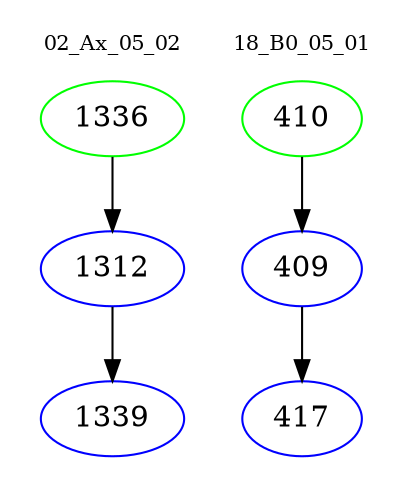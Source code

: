 digraph{
subgraph cluster_0 {
color = white
label = "02_Ax_05_02";
fontsize=10;
T0_1336 [label="1336", color="green"]
T0_1336 -> T0_1312 [color="black"]
T0_1312 [label="1312", color="blue"]
T0_1312 -> T0_1339 [color="black"]
T0_1339 [label="1339", color="blue"]
}
subgraph cluster_1 {
color = white
label = "18_B0_05_01";
fontsize=10;
T1_410 [label="410", color="green"]
T1_410 -> T1_409 [color="black"]
T1_409 [label="409", color="blue"]
T1_409 -> T1_417 [color="black"]
T1_417 [label="417", color="blue"]
}
}
